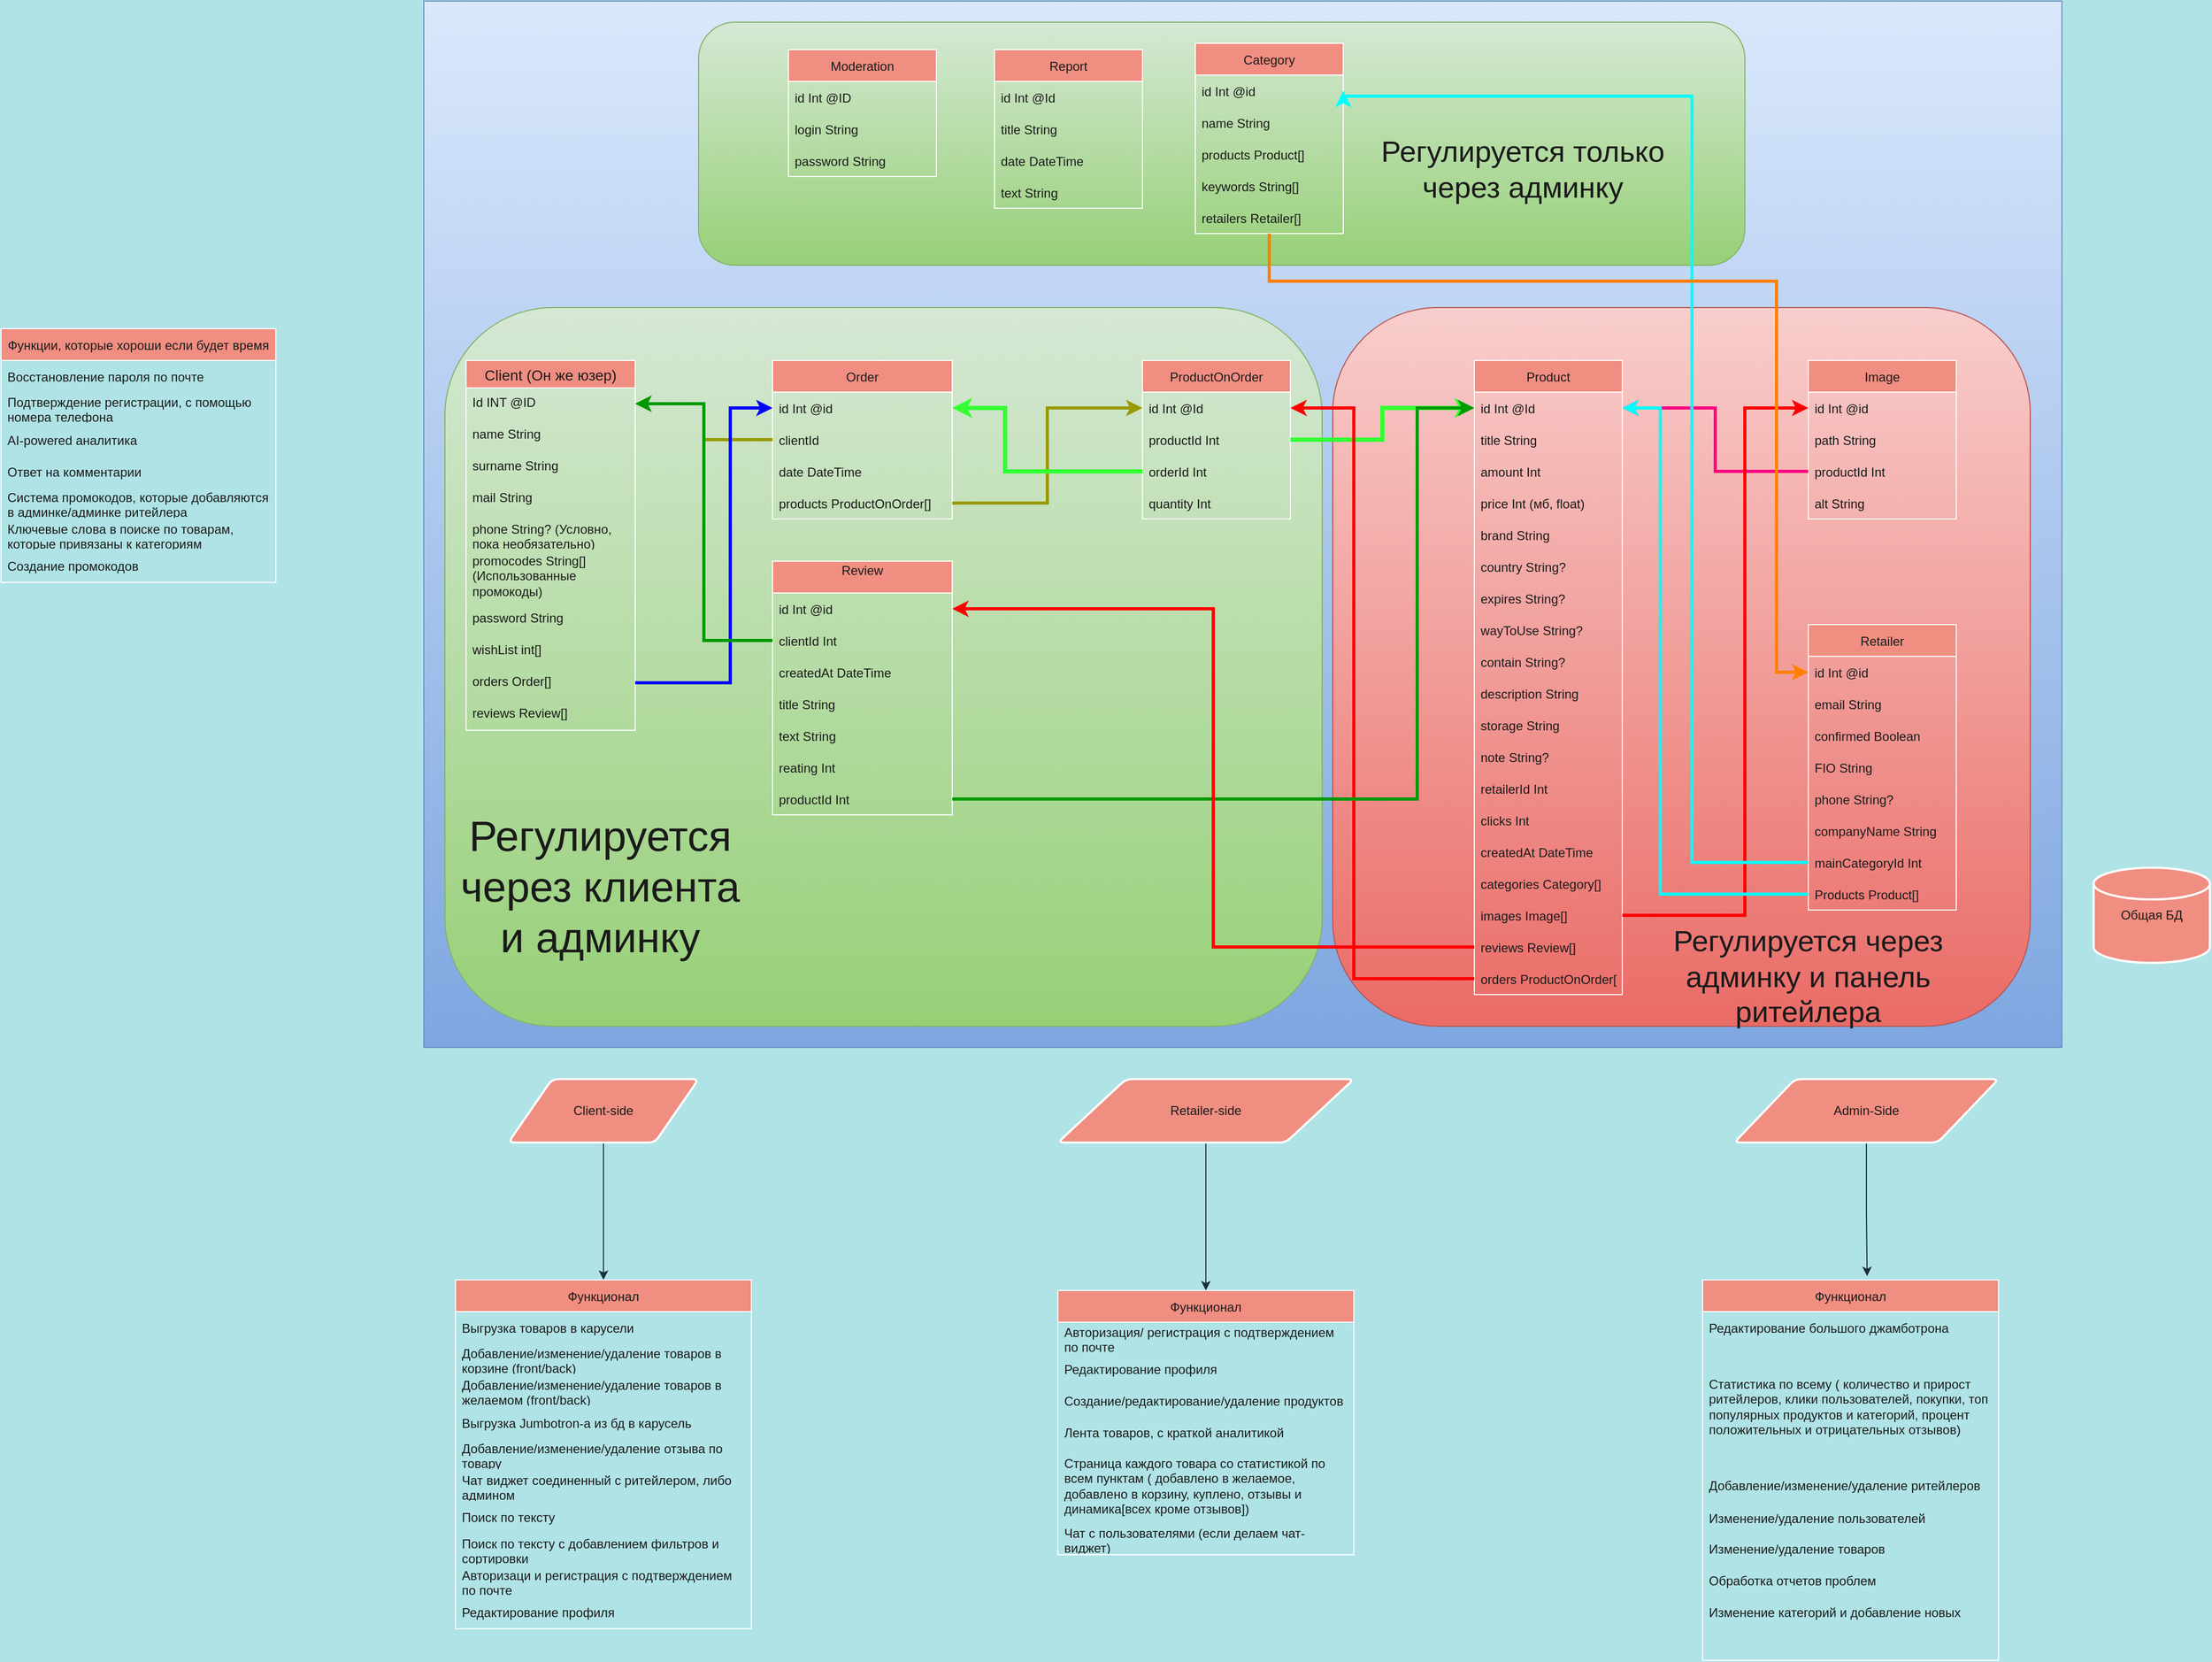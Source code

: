 <mxfile version="20.2.0" type="device"><diagram id="v2oyl8lncdz1hlOn2G58" name="Страница 1"><mxGraphModel dx="2785" dy="1681" grid="1" gridSize="10" guides="1" tooltips="1" connect="1" arrows="1" fold="1" page="1" pageScale="1" pageWidth="827" pageHeight="1169" background="#B0E3E6" math="0" shadow="0"><root><mxCell id="0"/><mxCell id="1" parent="0"/><mxCell id="o9PebkWek5KqXGeM5Ke0-215" value="" style="rounded=0;whiteSpace=wrap;html=1;fillColor=#dae8fc;gradientColor=#7ea6e0;strokeColor=#6c8ebf;" vertex="1" parent="1"><mxGeometry x="-720" y="-1150" width="1550" height="990" as="geometry"/></mxCell><mxCell id="o9PebkWek5KqXGeM5Ke0-235" value="" style="rounded=1;whiteSpace=wrap;html=1;fontSize=50;strokeColor=#b85450;fillColor=#f8cecc;gradientColor=#ea6b66;" vertex="1" parent="1"><mxGeometry x="140" y="-860" width="660" height="680" as="geometry"/></mxCell><mxCell id="o9PebkWek5KqXGeM5Ke0-233" value="" style="rounded=1;whiteSpace=wrap;html=1;fontSize=50;strokeColor=#82b366;fillColor=#d5e8d4;gradientColor=#97d077;" vertex="1" parent="1"><mxGeometry x="-700" y="-860" width="830" height="680" as="geometry"/></mxCell><mxCell id="o9PebkWek5KqXGeM5Ke0-217" value="" style="rounded=1;whiteSpace=wrap;html=1;fontSize=50;strokeColor=#82b366;fillColor=#d5e8d4;gradientColor=#97d077;" vertex="1" parent="1"><mxGeometry x="-460" y="-1130" width="990" height="230" as="geometry"/></mxCell><mxCell id="o9PebkWek5KqXGeM5Ke0-56" style="edgeStyle=orthogonalEdgeStyle;rounded=0;orthogonalLoop=1;jettySize=auto;html=1;exitX=0.5;exitY=1;exitDx=0;exitDy=0;strokeColor=#182E3E;labelBackgroundColor=#B0E3E6;fontColor=#1A1A1A;" edge="1" parent="1" source="o9PebkWek5KqXGeM5Ke0-35" target="o9PebkWek5KqXGeM5Ke0-43"><mxGeometry relative="1" as="geometry"/></mxCell><mxCell id="o9PebkWek5KqXGeM5Ke0-61" style="edgeStyle=orthogonalEdgeStyle;rounded=0;orthogonalLoop=1;jettySize=auto;html=1;strokeColor=#182E3E;labelBackgroundColor=#B0E3E6;fontColor=#1A1A1A;" edge="1" parent="1" source="o9PebkWek5KqXGeM5Ke0-35" target="o9PebkWek5KqXGeM5Ke0-57"><mxGeometry relative="1" as="geometry"><mxPoint x="-310" as="targetPoint"/></mxGeometry></mxCell><mxCell id="o9PebkWek5KqXGeM5Ke0-35" value="Client-side" style="shape=parallelogram;html=1;strokeWidth=2;perimeter=parallelogramPerimeter;whiteSpace=wrap;rounded=1;arcSize=12;size=0.23;fillColor=#F08E81;strokeColor=#FFFFFF;fontColor=#1A1A1A;" vertex="1" parent="1"><mxGeometry x="-640" y="-130" width="180" height="60" as="geometry"/></mxCell><mxCell id="o9PebkWek5KqXGeM5Ke0-93" style="edgeStyle=orthogonalEdgeStyle;rounded=0;orthogonalLoop=1;jettySize=auto;html=1;entryX=0.5;entryY=0;entryDx=0;entryDy=0;strokeColor=#182E3E;labelBackgroundColor=#B0E3E6;fontColor=#1A1A1A;" edge="1" parent="1" source="o9PebkWek5KqXGeM5Ke0-37" target="o9PebkWek5KqXGeM5Ke0-73"><mxGeometry relative="1" as="geometry"/></mxCell><mxCell id="o9PebkWek5KqXGeM5Ke0-37" value="Retailer-side" style="shape=parallelogram;html=1;strokeWidth=2;perimeter=parallelogramPerimeter;whiteSpace=wrap;rounded=1;arcSize=12;size=0.23;fillColor=#F08E81;strokeColor=#FFFFFF;fontColor=#1A1A1A;" vertex="1" parent="1"><mxGeometry x="-120" y="-130" width="280" height="60" as="geometry"/></mxCell><mxCell id="o9PebkWek5KqXGeM5Ke0-159" style="edgeStyle=orthogonalEdgeStyle;rounded=0;orthogonalLoop=1;jettySize=auto;html=1;exitX=0.5;exitY=1;exitDx=0;exitDy=0;entryX=0.556;entryY=-0.01;entryDx=0;entryDy=0;entryPerimeter=0;strokeColor=#182E3E;labelBackgroundColor=#B0E3E6;fontColor=#1A1A1A;" edge="1" parent="1" source="o9PebkWek5KqXGeM5Ke0-38" target="o9PebkWek5KqXGeM5Ke0-83"><mxGeometry relative="1" as="geometry"/></mxCell><mxCell id="o9PebkWek5KqXGeM5Ke0-38" value="Admin-Side" style="shape=parallelogram;html=1;strokeWidth=2;perimeter=parallelogramPerimeter;whiteSpace=wrap;rounded=1;arcSize=12;size=0.23;fillColor=#F08E81;strokeColor=#FFFFFF;fontColor=#1A1A1A;" vertex="1" parent="1"><mxGeometry x="520" y="-130" width="250" height="60" as="geometry"/></mxCell><mxCell id="o9PebkWek5KqXGeM5Ke0-57" value="Функционал" style="swimlane;fontStyle=0;childLayout=stackLayout;horizontal=1;startSize=30;horizontalStack=0;resizeParent=1;resizeParentMax=0;resizeLast=0;collapsible=1;marginBottom=0;fontColor=#1A1A1A;strokeColor=#FFFFFF;fillColor=#F08E81;" vertex="1" parent="1"><mxGeometry x="-690" y="60" width="280" height="330" as="geometry"/></mxCell><mxCell id="o9PebkWek5KqXGeM5Ke0-58" value="Выгрузка товаров в карусели" style="text;strokeColor=none;fillColor=none;align=left;verticalAlign=middle;spacingLeft=4;spacingRight=4;overflow=hidden;points=[[0,0.5],[1,0.5]];portConstraint=eastwest;rotatable=0;fontColor=#1A1A1A;" vertex="1" parent="o9PebkWek5KqXGeM5Ke0-57"><mxGeometry y="30" width="280" height="30" as="geometry"/></mxCell><mxCell id="o9PebkWek5KqXGeM5Ke0-60" value="Добавление/изменение/удаление товаров в корзине (front/back)" style="text;strokeColor=none;fillColor=none;align=left;verticalAlign=middle;spacingLeft=4;spacingRight=4;overflow=hidden;points=[[0,0.5],[1,0.5]];portConstraint=eastwest;rotatable=0;fontColor=#1A1A1A;whiteSpace=wrap;" vertex="1" parent="o9PebkWek5KqXGeM5Ke0-57"><mxGeometry y="60" width="280" height="30" as="geometry"/></mxCell><mxCell id="o9PebkWek5KqXGeM5Ke0-66" value="Добавление/изменение/удаление товаров в желаемом (front/back)" style="text;strokeColor=none;fillColor=none;align=left;verticalAlign=middle;spacingLeft=4;spacingRight=4;overflow=hidden;points=[[0,0.5],[1,0.5]];portConstraint=eastwest;rotatable=0;fontColor=#1A1A1A;whiteSpace=wrap;" vertex="1" parent="o9PebkWek5KqXGeM5Ke0-57"><mxGeometry y="90" width="280" height="30" as="geometry"/></mxCell><mxCell id="o9PebkWek5KqXGeM5Ke0-67" value="Выгрузка Jumbotron-а из бд в карусель" style="text;strokeColor=none;fillColor=none;align=left;verticalAlign=middle;spacingLeft=4;spacingRight=4;overflow=hidden;points=[[0,0.5],[1,0.5]];portConstraint=eastwest;rotatable=0;fontColor=#1A1A1A;" vertex="1" parent="o9PebkWek5KqXGeM5Ke0-57"><mxGeometry y="120" width="280" height="30" as="geometry"/></mxCell><mxCell id="o9PebkWek5KqXGeM5Ke0-68" value="Добавление/изменение/удаление отзыва по товару" style="text;strokeColor=none;fillColor=none;align=left;verticalAlign=middle;spacingLeft=4;spacingRight=4;overflow=hidden;points=[[0,0.5],[1,0.5]];portConstraint=eastwest;rotatable=0;fontColor=#1A1A1A;whiteSpace=wrap;" vertex="1" parent="o9PebkWek5KqXGeM5Ke0-57"><mxGeometry y="150" width="280" height="30" as="geometry"/></mxCell><mxCell id="o9PebkWek5KqXGeM5Ke0-69" value="Чат виджет соединенный с ритейлером, либо админом" style="text;strokeColor=none;fillColor=none;align=left;verticalAlign=middle;spacingLeft=4;spacingRight=4;overflow=hidden;points=[[0,0.5],[1,0.5]];portConstraint=eastwest;rotatable=0;fontColor=#1A1A1A;whiteSpace=wrap;" vertex="1" parent="o9PebkWek5KqXGeM5Ke0-57"><mxGeometry y="180" width="280" height="30" as="geometry"/></mxCell><mxCell id="o9PebkWek5KqXGeM5Ke0-70" value="Поиск по тексту" style="text;strokeColor=none;fillColor=none;align=left;verticalAlign=middle;spacingLeft=4;spacingRight=4;overflow=hidden;points=[[0,0.5],[1,0.5]];portConstraint=eastwest;rotatable=0;fontColor=#1A1A1A;whiteSpace=wrap;" vertex="1" parent="o9PebkWek5KqXGeM5Ke0-57"><mxGeometry y="210" width="280" height="30" as="geometry"/></mxCell><mxCell id="o9PebkWek5KqXGeM5Ke0-71" value="Поиск по тексту с добавлением фильтров и сортировки" style="text;strokeColor=none;fillColor=none;align=left;verticalAlign=middle;spacingLeft=4;spacingRight=4;overflow=hidden;points=[[0,0.5],[1,0.5]];portConstraint=eastwest;rotatable=0;fontColor=#1A1A1A;whiteSpace=wrap;" vertex="1" parent="o9PebkWek5KqXGeM5Ke0-57"><mxGeometry y="240" width="280" height="30" as="geometry"/></mxCell><mxCell id="o9PebkWek5KqXGeM5Ke0-72" value="Авторизаци и регистрация с подтверждением по почте" style="text;strokeColor=none;fillColor=none;align=left;verticalAlign=middle;spacingLeft=4;spacingRight=4;overflow=hidden;points=[[0,0.5],[1,0.5]];portConstraint=eastwest;rotatable=0;fontColor=#1A1A1A;whiteSpace=wrap;" vertex="1" parent="o9PebkWek5KqXGeM5Ke0-57"><mxGeometry y="270" width="280" height="30" as="geometry"/></mxCell><mxCell id="o9PebkWek5KqXGeM5Ke0-98" value="Редактирование профиля" style="text;strokeColor=none;fillColor=none;align=left;verticalAlign=middle;spacingLeft=4;spacingRight=4;overflow=hidden;points=[[0,0.5],[1,0.5]];portConstraint=eastwest;rotatable=0;fontColor=#1A1A1A;whiteSpace=wrap;" vertex="1" parent="o9PebkWek5KqXGeM5Ke0-57"><mxGeometry y="300" width="280" height="30" as="geometry"/></mxCell><mxCell id="o9PebkWek5KqXGeM5Ke0-62" value="Общая БД" style="strokeWidth=2;html=1;shape=mxgraph.flowchart.database;whiteSpace=wrap;fontColor=#1A1A1A;fillColor=#F08E81;strokeColor=#FFFFFF;" vertex="1" parent="1"><mxGeometry x="860" y="-330" width="110" height="90" as="geometry"/></mxCell><mxCell id="o9PebkWek5KqXGeM5Ke0-73" value="Функционал" style="swimlane;fontStyle=0;childLayout=stackLayout;horizontal=1;startSize=30;horizontalStack=0;resizeParent=1;resizeParentMax=0;resizeLast=0;collapsible=1;marginBottom=0;fontColor=#1A1A1A;strokeColor=#FFFFFF;fillColor=#F08E81;" vertex="1" parent="1"><mxGeometry x="-120" y="70" width="280" height="250" as="geometry"/></mxCell><mxCell id="o9PebkWek5KqXGeM5Ke0-80" value="Авторизация/ регистрация с подтверждением по почте" style="text;strokeColor=none;fillColor=none;align=left;verticalAlign=middle;spacingLeft=4;spacingRight=4;overflow=hidden;points=[[0,0.5],[1,0.5]];portConstraint=eastwest;rotatable=0;fontColor=#1A1A1A;whiteSpace=wrap;" vertex="1" parent="o9PebkWek5KqXGeM5Ke0-73"><mxGeometry y="30" width="280" height="30" as="geometry"/></mxCell><mxCell id="o9PebkWek5KqXGeM5Ke0-82" value="Редактирование профиля" style="text;strokeColor=none;fillColor=none;align=left;verticalAlign=middle;spacingLeft=4;spacingRight=4;overflow=hidden;points=[[0,0.5],[1,0.5]];portConstraint=eastwest;rotatable=0;fontColor=#1A1A1A;whiteSpace=wrap;" vertex="1" parent="o9PebkWek5KqXGeM5Ke0-73"><mxGeometry y="60" width="280" height="30" as="geometry"/></mxCell><mxCell id="o9PebkWek5KqXGeM5Ke0-99" value="Создание/редактирование/удаление продуктов" style="text;strokeColor=none;fillColor=none;align=left;verticalAlign=middle;spacingLeft=4;spacingRight=4;overflow=hidden;points=[[0,0.5],[1,0.5]];portConstraint=eastwest;rotatable=0;fontColor=#1A1A1A;whiteSpace=wrap;" vertex="1" parent="o9PebkWek5KqXGeM5Ke0-73"><mxGeometry y="90" width="280" height="30" as="geometry"/></mxCell><mxCell id="o9PebkWek5KqXGeM5Ke0-100" value="Лента товаров, с краткой аналитикой" style="text;strokeColor=none;fillColor=none;align=left;verticalAlign=middle;spacingLeft=4;spacingRight=4;overflow=hidden;points=[[0,0.5],[1,0.5]];portConstraint=eastwest;rotatable=0;fontColor=#1A1A1A;whiteSpace=wrap;" vertex="1" parent="o9PebkWek5KqXGeM5Ke0-73"><mxGeometry y="120" width="280" height="30" as="geometry"/></mxCell><mxCell id="o9PebkWek5KqXGeM5Ke0-101" value="Страница каждого товара со статистикой по всем пунктам ( добавлено в желаемое, добавлено в корзину, куплено, отзывы и динамика[всех кроме отзывов])" style="text;strokeColor=none;fillColor=none;align=left;verticalAlign=middle;spacingLeft=4;spacingRight=4;overflow=hidden;points=[[0,0.5],[1,0.5]];portConstraint=eastwest;rotatable=0;fontColor=#1A1A1A;whiteSpace=wrap;" vertex="1" parent="o9PebkWek5KqXGeM5Ke0-73"><mxGeometry y="150" width="280" height="70" as="geometry"/></mxCell><mxCell id="o9PebkWek5KqXGeM5Ke0-158" value="Чат с пользователями (если делаем чат-виджет)" style="text;strokeColor=none;fillColor=none;align=left;verticalAlign=middle;spacingLeft=4;spacingRight=4;overflow=hidden;points=[[0,0.5],[1,0.5]];portConstraint=eastwest;rotatable=0;fontColor=#1A1A1A;whiteSpace=wrap;" vertex="1" parent="o9PebkWek5KqXGeM5Ke0-73"><mxGeometry y="220" width="280" height="30" as="geometry"/></mxCell><mxCell id="o9PebkWek5KqXGeM5Ke0-83" value="Функционал" style="swimlane;fontStyle=0;childLayout=stackLayout;horizontal=1;startSize=30;horizontalStack=0;resizeParent=1;resizeParentMax=0;resizeLast=0;collapsible=1;marginBottom=0;fontColor=#1A1A1A;strokeColor=#FFFFFF;fillColor=#F08E81;" vertex="1" parent="1"><mxGeometry x="490" y="60" width="280" height="360" as="geometry"/></mxCell><mxCell id="o9PebkWek5KqXGeM5Ke0-84" value="Редактирование большого джамботрона" style="text;strokeColor=none;fillColor=none;align=left;verticalAlign=middle;spacingLeft=4;spacingRight=4;overflow=hidden;points=[[0,0.5],[1,0.5]];portConstraint=eastwest;rotatable=0;fontColor=#1A1A1A;" vertex="1" parent="o9PebkWek5KqXGeM5Ke0-83"><mxGeometry y="30" width="280" height="30" as="geometry"/></mxCell><mxCell id="o9PebkWek5KqXGeM5Ke0-85" value="Статистика по всему ( количество и прирост ритейлеров, клики пользователей, покупки, топ популярных продуктов и категорий, процент положительных и отрицательных отзывов)" style="text;strokeColor=none;fillColor=none;align=left;verticalAlign=middle;spacingLeft=4;spacingRight=4;overflow=hidden;points=[[0,0.5],[1,0.5]];portConstraint=eastwest;rotatable=0;fontColor=#1A1A1A;whiteSpace=wrap;" vertex="1" parent="o9PebkWek5KqXGeM5Ke0-83"><mxGeometry y="60" width="280" height="120" as="geometry"/></mxCell><mxCell id="o9PebkWek5KqXGeM5Ke0-86" value="Добавление/изменение/удаление ритейлеров" style="text;strokeColor=none;fillColor=none;align=left;verticalAlign=middle;spacingLeft=4;spacingRight=4;overflow=hidden;points=[[0,0.5],[1,0.5]];portConstraint=eastwest;rotatable=0;fontColor=#1A1A1A;whiteSpace=wrap;" vertex="1" parent="o9PebkWek5KqXGeM5Ke0-83"><mxGeometry y="180" width="280" height="30" as="geometry"/></mxCell><mxCell id="o9PebkWek5KqXGeM5Ke0-87" value="Изменение/удаление пользователей" style="text;strokeColor=none;fillColor=none;align=left;verticalAlign=middle;spacingLeft=4;spacingRight=4;overflow=hidden;points=[[0,0.5],[1,0.5]];portConstraint=eastwest;rotatable=0;fontColor=#1A1A1A;" vertex="1" parent="o9PebkWek5KqXGeM5Ke0-83"><mxGeometry y="210" width="280" height="30" as="geometry"/></mxCell><mxCell id="o9PebkWek5KqXGeM5Ke0-88" value="Изменение/удаление товаров" style="text;strokeColor=none;fillColor=none;align=left;verticalAlign=middle;spacingLeft=4;spacingRight=4;overflow=hidden;points=[[0,0.5],[1,0.5]];portConstraint=eastwest;rotatable=0;fontColor=#1A1A1A;whiteSpace=wrap;" vertex="1" parent="o9PebkWek5KqXGeM5Ke0-83"><mxGeometry y="240" width="280" height="30" as="geometry"/></mxCell><mxCell id="o9PebkWek5KqXGeM5Ke0-90" value="Обработка отчетов проблем" style="text;strokeColor=none;fillColor=none;align=left;verticalAlign=middle;spacingLeft=4;spacingRight=4;overflow=hidden;points=[[0,0.5],[1,0.5]];portConstraint=eastwest;rotatable=0;fontColor=#1A1A1A;whiteSpace=wrap;" vertex="1" parent="o9PebkWek5KqXGeM5Ke0-83"><mxGeometry y="270" width="280" height="30" as="geometry"/></mxCell><mxCell id="o9PebkWek5KqXGeM5Ke0-91" value="Изменение категорий и добавление новых" style="text;strokeColor=none;fillColor=none;align=left;verticalAlign=middle;spacingLeft=4;spacingRight=4;overflow=hidden;points=[[0,0.5],[1,0.5]];portConstraint=eastwest;rotatable=0;fontColor=#1A1A1A;whiteSpace=wrap;" vertex="1" parent="o9PebkWek5KqXGeM5Ke0-83"><mxGeometry y="300" width="280" height="30" as="geometry"/></mxCell><mxCell id="o9PebkWek5KqXGeM5Ke0-92" style="text;strokeColor=none;fillColor=none;align=left;verticalAlign=middle;spacingLeft=4;spacingRight=4;overflow=hidden;points=[[0,0.5],[1,0.5]];portConstraint=eastwest;rotatable=0;fontColor=#1A1A1A;whiteSpace=wrap;" vertex="1" parent="o9PebkWek5KqXGeM5Ke0-83"><mxGeometry y="330" width="280" height="30" as="geometry"/></mxCell><mxCell id="o9PebkWek5KqXGeM5Ke0-94" value="Функции, которые хороши если будет время" style="swimlane;fontStyle=0;childLayout=stackLayout;horizontal=1;startSize=30;horizontalStack=0;resizeParent=1;resizeParentMax=0;resizeLast=0;collapsible=1;marginBottom=0;fontColor=#1A1A1A;strokeColor=#FFFFFF;fillColor=#F08E81;" vertex="1" parent="1"><mxGeometry x="-1120" y="-840" width="260" height="240" as="geometry"/></mxCell><mxCell id="o9PebkWek5KqXGeM5Ke0-95" value="Восстановление пароля по почте" style="text;strokeColor=none;fillColor=none;align=left;verticalAlign=middle;spacingLeft=4;spacingRight=4;overflow=hidden;points=[[0,0.5],[1,0.5]];portConstraint=eastwest;rotatable=0;fontColor=#1A1A1A;" vertex="1" parent="o9PebkWek5KqXGeM5Ke0-94"><mxGeometry y="30" width="260" height="30" as="geometry"/></mxCell><mxCell id="o9PebkWek5KqXGeM5Ke0-96" value="Подтверждение регистрации, с помощью номера телефона" style="text;strokeColor=none;fillColor=none;align=left;verticalAlign=middle;spacingLeft=4;spacingRight=4;overflow=hidden;points=[[0,0.5],[1,0.5]];portConstraint=eastwest;rotatable=0;fontColor=#1A1A1A;whiteSpace=wrap;" vertex="1" parent="o9PebkWek5KqXGeM5Ke0-94"><mxGeometry y="60" width="260" height="30" as="geometry"/></mxCell><mxCell id="o9PebkWek5KqXGeM5Ke0-97" value="AI-powered аналитика" style="text;strokeColor=none;fillColor=none;align=left;verticalAlign=middle;spacingLeft=4;spacingRight=4;overflow=hidden;points=[[0,0.5],[1,0.5]];portConstraint=eastwest;rotatable=0;fontColor=#1A1A1A;" vertex="1" parent="o9PebkWek5KqXGeM5Ke0-94"><mxGeometry y="90" width="260" height="30" as="geometry"/></mxCell><mxCell id="o9PebkWek5KqXGeM5Ke0-102" value="Ответ на комментарии" style="text;strokeColor=none;fillColor=none;align=left;verticalAlign=middle;spacingLeft=4;spacingRight=4;overflow=hidden;points=[[0,0.5],[1,0.5]];portConstraint=eastwest;rotatable=0;fontColor=#1A1A1A;" vertex="1" parent="o9PebkWek5KqXGeM5Ke0-94"><mxGeometry y="120" width="260" height="30" as="geometry"/></mxCell><mxCell id="o9PebkWek5KqXGeM5Ke0-134" value="Система промокодов, которые добавляются в админке/админке ритейлера" style="text;strokeColor=none;fillColor=none;align=left;verticalAlign=middle;spacingLeft=4;spacingRight=4;overflow=hidden;points=[[0,0.5],[1,0.5]];portConstraint=eastwest;rotatable=0;fontColor=#1A1A1A;whiteSpace=wrap;" vertex="1" parent="o9PebkWek5KqXGeM5Ke0-94"><mxGeometry y="150" width="260" height="30" as="geometry"/></mxCell><mxCell id="o9PebkWek5KqXGeM5Ke0-160" value="Ключевые слова в поиске по товарам, которые привязаны к категориям" style="text;strokeColor=none;fillColor=none;align=left;verticalAlign=middle;spacingLeft=4;spacingRight=4;overflow=hidden;points=[[0,0.5],[1,0.5]];portConstraint=eastwest;rotatable=0;fontColor=#1A1A1A;whiteSpace=wrap;" vertex="1" parent="o9PebkWek5KqXGeM5Ke0-94"><mxGeometry y="180" width="260" height="30" as="geometry"/></mxCell><mxCell id="o9PebkWek5KqXGeM5Ke0-161" value="Создание промокодов" style="text;strokeColor=none;fillColor=none;align=left;verticalAlign=middle;spacingLeft=4;spacingRight=4;overflow=hidden;points=[[0,0.5],[1,0.5]];portConstraint=eastwest;rotatable=0;fontColor=#1A1A1A;whiteSpace=wrap;" vertex="1" parent="o9PebkWek5KqXGeM5Ke0-94"><mxGeometry y="210" width="260" height="30" as="geometry"/></mxCell><mxCell id="o9PebkWek5KqXGeM5Ke0-124" value="Client (Он же юзер)" style="swimlane;fontStyle=0;childLayout=stackLayout;horizontal=1;startSize=26;horizontalStack=0;resizeParent=1;resizeParentMax=0;resizeLast=0;collapsible=1;marginBottom=0;align=center;fontSize=14;fontColor=#1A1A1A;strokeColor=#FFFFFF;fillColor=#F08E81;" vertex="1" parent="1"><mxGeometry x="-680" y="-810" width="160" height="350" as="geometry"/></mxCell><mxCell id="o9PebkWek5KqXGeM5Ke0-125" value="Id INT @ID" style="text;strokeColor=none;fillColor=none;spacingLeft=4;spacingRight=4;overflow=hidden;rotatable=0;points=[[0,0.5],[1,0.5]];portConstraint=eastwest;fontSize=12;fontColor=#1A1A1A;container=0;" vertex="1" parent="o9PebkWek5KqXGeM5Ke0-124"><mxGeometry y="26" width="160" height="30" as="geometry"/></mxCell><mxCell id="o9PebkWek5KqXGeM5Ke0-126" value="name String" style="text;strokeColor=none;fillColor=none;spacingLeft=4;spacingRight=4;overflow=hidden;rotatable=0;points=[[0,0.5],[1,0.5]];portConstraint=eastwest;fontSize=12;fontColor=#1A1A1A;" vertex="1" parent="o9PebkWek5KqXGeM5Ke0-124"><mxGeometry y="56" width="160" height="30" as="geometry"/></mxCell><mxCell id="o9PebkWek5KqXGeM5Ke0-127" value="surname String" style="text;strokeColor=none;fillColor=none;spacingLeft=4;spacingRight=4;overflow=hidden;rotatable=0;points=[[0,0.5],[1,0.5]];portConstraint=eastwest;fontSize=12;fontColor=#1A1A1A;" vertex="1" parent="o9PebkWek5KqXGeM5Ke0-124"><mxGeometry y="86" width="160" height="30" as="geometry"/></mxCell><mxCell id="o9PebkWek5KqXGeM5Ke0-133" value="mail String" style="text;strokeColor=none;fillColor=none;spacingLeft=4;spacingRight=4;overflow=hidden;rotatable=0;points=[[0,0.5],[1,0.5]];portConstraint=eastwest;fontSize=12;fontColor=#1A1A1A;" vertex="1" parent="o9PebkWek5KqXGeM5Ke0-124"><mxGeometry y="116" width="160" height="30" as="geometry"/></mxCell><mxCell id="o9PebkWek5KqXGeM5Ke0-132" value="phone String? (Условно, пока необязательно)" style="text;strokeColor=none;fillColor=none;spacingLeft=4;spacingRight=4;overflow=hidden;rotatable=0;points=[[0,0.5],[1,0.5]];portConstraint=eastwest;fontSize=12;fontColor=#1A1A1A;whiteSpace=wrap;" vertex="1" parent="o9PebkWek5KqXGeM5Ke0-124"><mxGeometry y="146" width="160" height="30" as="geometry"/></mxCell><mxCell id="o9PebkWek5KqXGeM5Ke0-131" value="promocodes String[] (Использованные промокоды)" style="text;strokeColor=none;fillColor=none;spacingLeft=4;spacingRight=4;overflow=hidden;rotatable=0;points=[[0,0.5],[1,0.5]];portConstraint=eastwest;fontSize=12;fontColor=#1A1A1A;whiteSpace=wrap;" vertex="1" parent="o9PebkWek5KqXGeM5Ke0-124"><mxGeometry y="176" width="160" height="54" as="geometry"/></mxCell><mxCell id="o9PebkWek5KqXGeM5Ke0-130" value="password String" style="text;strokeColor=none;fillColor=none;spacingLeft=4;spacingRight=4;overflow=hidden;rotatable=0;points=[[0,0.5],[1,0.5]];portConstraint=eastwest;fontSize=12;fontColor=#1A1A1A;" vertex="1" parent="o9PebkWek5KqXGeM5Ke0-124"><mxGeometry y="230" width="160" height="30" as="geometry"/></mxCell><mxCell id="o9PebkWek5KqXGeM5Ke0-129" value="wishList int[]" style="text;strokeColor=none;fillColor=none;spacingLeft=4;spacingRight=4;overflow=hidden;rotatable=0;points=[[0,0.5],[1,0.5]];portConstraint=eastwest;fontSize=12;fontColor=#1A1A1A;" vertex="1" parent="o9PebkWek5KqXGeM5Ke0-124"><mxGeometry y="260" width="160" height="30" as="geometry"/></mxCell><mxCell id="o9PebkWek5KqXGeM5Ke0-136" value="orders Order[]" style="text;strokeColor=none;fillColor=none;spacingLeft=4;spacingRight=4;overflow=hidden;rotatable=0;points=[[0,0.5],[1,0.5]];portConstraint=eastwest;fontSize=12;fontColor=#1A1A1A;" vertex="1" parent="o9PebkWek5KqXGeM5Ke0-124"><mxGeometry y="290" width="160" height="30" as="geometry"/></mxCell><mxCell id="o9PebkWek5KqXGeM5Ke0-135" value="reviews Review[]" style="text;strokeColor=none;fillColor=none;spacingLeft=4;spacingRight=4;overflow=hidden;rotatable=0;points=[[0,0.5],[1,0.5]];portConstraint=eastwest;fontSize=12;fontColor=#1A1A1A;" vertex="1" parent="o9PebkWek5KqXGeM5Ke0-124"><mxGeometry y="320" width="160" height="30" as="geometry"/></mxCell><mxCell id="o9PebkWek5KqXGeM5Ke0-137" value="Moderation" style="swimlane;fontStyle=0;childLayout=stackLayout;horizontal=1;startSize=30;horizontalStack=0;resizeParent=1;resizeParentMax=0;resizeLast=0;collapsible=1;marginBottom=0;fontColor=#1A1A1A;strokeColor=#FFFFFF;fillColor=#F08E81;" vertex="1" parent="1"><mxGeometry x="-375" y="-1104" width="140" height="120" as="geometry"/></mxCell><mxCell id="o9PebkWek5KqXGeM5Ke0-138" value="id Int @ID   " style="text;strokeColor=none;fillColor=none;align=left;verticalAlign=middle;spacingLeft=4;spacingRight=4;overflow=hidden;points=[[0,0.5],[1,0.5]];portConstraint=eastwest;rotatable=0;fontColor=#1A1A1A;" vertex="1" parent="o9PebkWek5KqXGeM5Ke0-137"><mxGeometry y="30" width="140" height="30" as="geometry"/></mxCell><mxCell id="o9PebkWek5KqXGeM5Ke0-139" value="login String" style="text;strokeColor=none;fillColor=none;align=left;verticalAlign=middle;spacingLeft=4;spacingRight=4;overflow=hidden;points=[[0,0.5],[1,0.5]];portConstraint=eastwest;rotatable=0;fontColor=#1A1A1A;" vertex="1" parent="o9PebkWek5KqXGeM5Ke0-137"><mxGeometry y="60" width="140" height="30" as="geometry"/></mxCell><mxCell id="o9PebkWek5KqXGeM5Ke0-140" value="password String" style="text;strokeColor=none;fillColor=none;align=left;verticalAlign=middle;spacingLeft=4;spacingRight=4;overflow=hidden;points=[[0,0.5],[1,0.5]];portConstraint=eastwest;rotatable=0;fontColor=#1A1A1A;" vertex="1" parent="o9PebkWek5KqXGeM5Ke0-137"><mxGeometry y="90" width="140" height="30" as="geometry"/></mxCell><mxCell id="o9PebkWek5KqXGeM5Ke0-141" value="Report" style="swimlane;fontStyle=0;childLayout=stackLayout;horizontal=1;startSize=30;horizontalStack=0;resizeParent=1;resizeParentMax=0;resizeLast=0;collapsible=1;marginBottom=0;fontColor=#1A1A1A;strokeColor=#FFFFFF;fillColor=#F08E81;" vertex="1" parent="1"><mxGeometry x="-180" y="-1104" width="140" height="150" as="geometry"/></mxCell><mxCell id="o9PebkWek5KqXGeM5Ke0-142" value="id Int @Id" style="text;strokeColor=none;fillColor=none;align=left;verticalAlign=middle;spacingLeft=4;spacingRight=4;overflow=hidden;points=[[0,0.5],[1,0.5]];portConstraint=eastwest;rotatable=0;fontColor=#1A1A1A;" vertex="1" parent="o9PebkWek5KqXGeM5Ke0-141"><mxGeometry y="30" width="140" height="30" as="geometry"/></mxCell><mxCell id="o9PebkWek5KqXGeM5Ke0-143" value="title String" style="text;strokeColor=none;fillColor=none;align=left;verticalAlign=middle;spacingLeft=4;spacingRight=4;overflow=hidden;points=[[0,0.5],[1,0.5]];portConstraint=eastwest;rotatable=0;fontColor=#1A1A1A;" vertex="1" parent="o9PebkWek5KqXGeM5Ke0-141"><mxGeometry y="60" width="140" height="30" as="geometry"/></mxCell><mxCell id="o9PebkWek5KqXGeM5Ke0-144" value="date DateTime" style="text;strokeColor=none;fillColor=none;align=left;verticalAlign=middle;spacingLeft=4;spacingRight=4;overflow=hidden;points=[[0,0.5],[1,0.5]];portConstraint=eastwest;rotatable=0;fontColor=#1A1A1A;" vertex="1" parent="o9PebkWek5KqXGeM5Ke0-141"><mxGeometry y="90" width="140" height="30" as="geometry"/></mxCell><mxCell id="o9PebkWek5KqXGeM5Ke0-145" value="text String" style="text;strokeColor=none;fillColor=none;align=left;verticalAlign=middle;spacingLeft=4;spacingRight=4;overflow=hidden;points=[[0,0.5],[1,0.5]];portConstraint=eastwest;rotatable=0;fontColor=#1A1A1A;" vertex="1" parent="o9PebkWek5KqXGeM5Ke0-141"><mxGeometry y="120" width="140" height="30" as="geometry"/></mxCell><mxCell id="o9PebkWek5KqXGeM5Ke0-146" value="Order" style="swimlane;fontStyle=0;childLayout=stackLayout;horizontal=1;startSize=30;horizontalStack=0;resizeParent=1;resizeParentMax=0;resizeLast=0;collapsible=1;marginBottom=0;fontColor=#1A1A1A;strokeColor=#FFFFFF;fillColor=#F08E81;" vertex="1" parent="1"><mxGeometry x="-390" y="-810" width="170" height="150" as="geometry"/></mxCell><mxCell id="o9PebkWek5KqXGeM5Ke0-147" value="id Int @id" style="text;strokeColor=none;fillColor=none;align=left;verticalAlign=middle;spacingLeft=4;spacingRight=4;overflow=hidden;points=[[0,0.5],[1,0.5]];portConstraint=eastwest;rotatable=0;fontColor=#1A1A1A;" vertex="1" parent="o9PebkWek5KqXGeM5Ke0-146"><mxGeometry y="30" width="170" height="30" as="geometry"/></mxCell><mxCell id="o9PebkWek5KqXGeM5Ke0-148" value="clientId" style="text;strokeColor=none;fillColor=none;align=left;verticalAlign=middle;spacingLeft=4;spacingRight=4;overflow=hidden;points=[[0,0.5],[1,0.5]];portConstraint=eastwest;rotatable=0;fontColor=#1A1A1A;" vertex="1" parent="o9PebkWek5KqXGeM5Ke0-146"><mxGeometry y="60" width="170" height="30" as="geometry"/></mxCell><mxCell id="o9PebkWek5KqXGeM5Ke0-149" value="date DateTime" style="text;strokeColor=none;fillColor=none;align=left;verticalAlign=middle;spacingLeft=4;spacingRight=4;overflow=hidden;points=[[0,0.5],[1,0.5]];portConstraint=eastwest;rotatable=0;fontColor=#1A1A1A;" vertex="1" parent="o9PebkWek5KqXGeM5Ke0-146"><mxGeometry y="90" width="170" height="30" as="geometry"/></mxCell><mxCell id="o9PebkWek5KqXGeM5Ke0-150" value="products ProductOnOrder[]" style="text;strokeColor=none;fillColor=none;align=left;verticalAlign=middle;spacingLeft=4;spacingRight=4;overflow=hidden;points=[[0,0.5],[1,0.5]];portConstraint=eastwest;rotatable=0;fontColor=#1A1A1A;" vertex="1" parent="o9PebkWek5KqXGeM5Ke0-146"><mxGeometry y="120" width="170" height="30" as="geometry"/></mxCell><mxCell id="o9PebkWek5KqXGeM5Ke0-151" value="ProductOnOrder" style="swimlane;fontStyle=0;childLayout=stackLayout;horizontal=1;startSize=30;horizontalStack=0;resizeParent=1;resizeParentMax=0;resizeLast=0;collapsible=1;marginBottom=0;fontColor=#1A1A1A;strokeColor=#FFFFFF;fillColor=#F08E81;" vertex="1" parent="1"><mxGeometry x="-40" y="-810" width="140" height="150" as="geometry"/></mxCell><mxCell id="o9PebkWek5KqXGeM5Ke0-152" value="id Int @Id" style="text;strokeColor=none;fillColor=none;align=left;verticalAlign=middle;spacingLeft=4;spacingRight=4;overflow=hidden;points=[[0,0.5],[1,0.5]];portConstraint=eastwest;rotatable=0;fontColor=#1A1A1A;" vertex="1" parent="o9PebkWek5KqXGeM5Ke0-151"><mxGeometry y="30" width="140" height="30" as="geometry"/></mxCell><mxCell id="o9PebkWek5KqXGeM5Ke0-153" value="productId Int" style="text;strokeColor=none;fillColor=none;align=left;verticalAlign=middle;spacingLeft=4;spacingRight=4;overflow=hidden;points=[[0,0.5],[1,0.5]];portConstraint=eastwest;rotatable=0;fontColor=#1A1A1A;" vertex="1" parent="o9PebkWek5KqXGeM5Ke0-151"><mxGeometry y="60" width="140" height="30" as="geometry"/></mxCell><mxCell id="o9PebkWek5KqXGeM5Ke0-154" value="orderId Int" style="text;strokeColor=none;fillColor=none;align=left;verticalAlign=middle;spacingLeft=4;spacingRight=4;overflow=hidden;points=[[0,0.5],[1,0.5]];portConstraint=eastwest;rotatable=0;fontColor=#1A1A1A;" vertex="1" parent="o9PebkWek5KqXGeM5Ke0-151"><mxGeometry y="90" width="140" height="30" as="geometry"/></mxCell><mxCell id="o9PebkWek5KqXGeM5Ke0-155" value="quantity Int" style="text;strokeColor=none;fillColor=none;align=left;verticalAlign=middle;spacingLeft=4;spacingRight=4;overflow=hidden;points=[[0,0.5],[1,0.5]];portConstraint=eastwest;rotatable=0;fontColor=#1A1A1A;" vertex="1" parent="o9PebkWek5KqXGeM5Ke0-151"><mxGeometry y="120" width="140" height="30" as="geometry"/></mxCell><mxCell id="o9PebkWek5KqXGeM5Ke0-156" style="edgeStyle=orthogonalEdgeStyle;rounded=0;orthogonalLoop=1;jettySize=auto;html=1;entryX=1;entryY=0.5;entryDx=0;entryDy=0;strokeColor=#999900;labelBackgroundColor=#B0E3E6;fontColor=#1A1A1A;strokeWidth=3;" edge="1" parent="1" source="o9PebkWek5KqXGeM5Ke0-148" target="o9PebkWek5KqXGeM5Ke0-125"><mxGeometry relative="1" as="geometry"/></mxCell><mxCell id="o9PebkWek5KqXGeM5Ke0-157" style="edgeStyle=orthogonalEdgeStyle;rounded=0;orthogonalLoop=1;jettySize=auto;html=1;strokeColor=#0000FF;labelBackgroundColor=#B0E3E6;fontColor=#1A1A1A;strokeWidth=3;" edge="1" parent="1" source="o9PebkWek5KqXGeM5Ke0-136" target="o9PebkWek5KqXGeM5Ke0-147"><mxGeometry relative="1" as="geometry"><Array as="points"><mxPoint x="-430" y="-505"/><mxPoint x="-430" y="-765"/></Array></mxGeometry></mxCell><mxCell id="o9PebkWek5KqXGeM5Ke0-162" style="edgeStyle=orthogonalEdgeStyle;rounded=0;orthogonalLoop=1;jettySize=auto;html=1;fontColor=#1A1A1A;strokeColor=#999900;strokeWidth=3;" edge="1" parent="1" source="o9PebkWek5KqXGeM5Ke0-150" target="o9PebkWek5KqXGeM5Ke0-152"><mxGeometry relative="1" as="geometry"/></mxCell><mxCell id="o9PebkWek5KqXGeM5Ke0-163" style="edgeStyle=orthogonalEdgeStyle;rounded=0;orthogonalLoop=1;jettySize=auto;html=1;fontColor=#1A1A1A;strokeColor=#33FF33;strokeWidth=4;" edge="1" parent="1" source="o9PebkWek5KqXGeM5Ke0-154" target="o9PebkWek5KqXGeM5Ke0-147"><mxGeometry relative="1" as="geometry"><Array as="points"><mxPoint x="-170" y="-705"/><mxPoint x="-170" y="-765"/></Array></mxGeometry></mxCell><mxCell id="o9PebkWek5KqXGeM5Ke0-164" value="Product" style="swimlane;fontStyle=0;childLayout=stackLayout;horizontal=1;startSize=30;horizontalStack=0;resizeParent=1;resizeParentMax=0;resizeLast=0;collapsible=1;marginBottom=0;fontColor=#1A1A1A;strokeColor=#FFFFFF;fillColor=#F08E81;" vertex="1" parent="1"><mxGeometry x="274" y="-810" width="140" height="600" as="geometry"/></mxCell><mxCell id="o9PebkWek5KqXGeM5Ke0-165" value="id Int @Id" style="text;strokeColor=none;fillColor=none;align=left;verticalAlign=middle;spacingLeft=4;spacingRight=4;overflow=hidden;points=[[0,0.5],[1,0.5]];portConstraint=eastwest;rotatable=0;fontColor=#1A1A1A;" vertex="1" parent="o9PebkWek5KqXGeM5Ke0-164"><mxGeometry y="30" width="140" height="30" as="geometry"/></mxCell><mxCell id="o9PebkWek5KqXGeM5Ke0-166" value="title String" style="text;strokeColor=none;fillColor=none;align=left;verticalAlign=middle;spacingLeft=4;spacingRight=4;overflow=hidden;points=[[0,0.5],[1,0.5]];portConstraint=eastwest;rotatable=0;fontColor=#1A1A1A;" vertex="1" parent="o9PebkWek5KqXGeM5Ke0-164"><mxGeometry y="60" width="140" height="30" as="geometry"/></mxCell><mxCell id="o9PebkWek5KqXGeM5Ke0-167" value="amount Int" style="text;strokeColor=none;fillColor=none;align=left;verticalAlign=middle;spacingLeft=4;spacingRight=4;overflow=hidden;points=[[0,0.5],[1,0.5]];portConstraint=eastwest;rotatable=0;fontColor=#1A1A1A;" vertex="1" parent="o9PebkWek5KqXGeM5Ke0-164"><mxGeometry y="90" width="140" height="30" as="geometry"/></mxCell><mxCell id="o9PebkWek5KqXGeM5Ke0-168" value="price Int (мб, float)" style="text;strokeColor=none;fillColor=none;align=left;verticalAlign=middle;spacingLeft=4;spacingRight=4;overflow=hidden;points=[[0,0.5],[1,0.5]];portConstraint=eastwest;rotatable=0;fontColor=#1A1A1A;" vertex="1" parent="o9PebkWek5KqXGeM5Ke0-164"><mxGeometry y="120" width="140" height="30" as="geometry"/></mxCell><mxCell id="o9PebkWek5KqXGeM5Ke0-169" value="brand String" style="text;strokeColor=none;fillColor=none;align=left;verticalAlign=middle;spacingLeft=4;spacingRight=4;overflow=hidden;points=[[0,0.5],[1,0.5]];portConstraint=eastwest;rotatable=0;fontColor=#1A1A1A;" vertex="1" parent="o9PebkWek5KqXGeM5Ke0-164"><mxGeometry y="150" width="140" height="30" as="geometry"/></mxCell><mxCell id="o9PebkWek5KqXGeM5Ke0-170" value="country String?" style="text;strokeColor=none;fillColor=none;align=left;verticalAlign=middle;spacingLeft=4;spacingRight=4;overflow=hidden;points=[[0,0.5],[1,0.5]];portConstraint=eastwest;rotatable=0;fontColor=#1A1A1A;" vertex="1" parent="o9PebkWek5KqXGeM5Ke0-164"><mxGeometry y="180" width="140" height="30" as="geometry"/></mxCell><mxCell id="o9PebkWek5KqXGeM5Ke0-171" value="expires String?" style="text;strokeColor=none;fillColor=none;align=left;verticalAlign=middle;spacingLeft=4;spacingRight=4;overflow=hidden;points=[[0,0.5],[1,0.5]];portConstraint=eastwest;rotatable=0;fontColor=#1A1A1A;" vertex="1" parent="o9PebkWek5KqXGeM5Ke0-164"><mxGeometry y="210" width="140" height="30" as="geometry"/></mxCell><mxCell id="o9PebkWek5KqXGeM5Ke0-172" value="wayToUse String?" style="text;strokeColor=none;fillColor=none;align=left;verticalAlign=middle;spacingLeft=4;spacingRight=4;overflow=hidden;points=[[0,0.5],[1,0.5]];portConstraint=eastwest;rotatable=0;fontColor=#1A1A1A;" vertex="1" parent="o9PebkWek5KqXGeM5Ke0-164"><mxGeometry y="240" width="140" height="30" as="geometry"/></mxCell><mxCell id="o9PebkWek5KqXGeM5Ke0-173" value="contain String?" style="text;strokeColor=none;fillColor=none;align=left;verticalAlign=middle;spacingLeft=4;spacingRight=4;overflow=hidden;points=[[0,0.5],[1,0.5]];portConstraint=eastwest;rotatable=0;fontColor=#1A1A1A;" vertex="1" parent="o9PebkWek5KqXGeM5Ke0-164"><mxGeometry y="270" width="140" height="30" as="geometry"/></mxCell><mxCell id="o9PebkWek5KqXGeM5Ke0-174" value="description String" style="text;strokeColor=none;fillColor=none;align=left;verticalAlign=middle;spacingLeft=4;spacingRight=4;overflow=hidden;points=[[0,0.5],[1,0.5]];portConstraint=eastwest;rotatable=0;fontColor=#1A1A1A;" vertex="1" parent="o9PebkWek5KqXGeM5Ke0-164"><mxGeometry y="300" width="140" height="30" as="geometry"/></mxCell><mxCell id="o9PebkWek5KqXGeM5Ke0-175" value="storage String" style="text;strokeColor=none;fillColor=none;align=left;verticalAlign=middle;spacingLeft=4;spacingRight=4;overflow=hidden;points=[[0,0.5],[1,0.5]];portConstraint=eastwest;rotatable=0;fontColor=#1A1A1A;" vertex="1" parent="o9PebkWek5KqXGeM5Ke0-164"><mxGeometry y="330" width="140" height="30" as="geometry"/></mxCell><mxCell id="o9PebkWek5KqXGeM5Ke0-183" value="note String?" style="text;strokeColor=none;fillColor=none;align=left;verticalAlign=middle;spacingLeft=4;spacingRight=4;overflow=hidden;points=[[0,0.5],[1,0.5]];portConstraint=eastwest;rotatable=0;fontColor=#1A1A1A;" vertex="1" parent="o9PebkWek5KqXGeM5Ke0-164"><mxGeometry y="360" width="140" height="30" as="geometry"/></mxCell><mxCell id="o9PebkWek5KqXGeM5Ke0-182" value="retailerId Int" style="text;strokeColor=none;fillColor=none;align=left;verticalAlign=middle;spacingLeft=4;spacingRight=4;overflow=hidden;points=[[0,0.5],[1,0.5]];portConstraint=eastwest;rotatable=0;fontColor=#1A1A1A;" vertex="1" parent="o9PebkWek5KqXGeM5Ke0-164"><mxGeometry y="390" width="140" height="30" as="geometry"/></mxCell><mxCell id="o9PebkWek5KqXGeM5Ke0-181" value="clicks Int" style="text;strokeColor=none;fillColor=none;align=left;verticalAlign=middle;spacingLeft=4;spacingRight=4;overflow=hidden;points=[[0,0.5],[1,0.5]];portConstraint=eastwest;rotatable=0;fontColor=#1A1A1A;" vertex="1" parent="o9PebkWek5KqXGeM5Ke0-164"><mxGeometry y="420" width="140" height="30" as="geometry"/></mxCell><mxCell id="o9PebkWek5KqXGeM5Ke0-180" value="createdAt DateTime" style="text;strokeColor=none;fillColor=none;align=left;verticalAlign=middle;spacingLeft=4;spacingRight=4;overflow=hidden;points=[[0,0.5],[1,0.5]];portConstraint=eastwest;rotatable=0;fontColor=#1A1A1A;" vertex="1" parent="o9PebkWek5KqXGeM5Ke0-164"><mxGeometry y="450" width="140" height="30" as="geometry"/></mxCell><mxCell id="o9PebkWek5KqXGeM5Ke0-179" value="categories Category[]" style="text;strokeColor=none;fillColor=none;align=left;verticalAlign=middle;spacingLeft=4;spacingRight=4;overflow=hidden;points=[[0,0.5],[1,0.5]];portConstraint=eastwest;rotatable=0;fontColor=#1A1A1A;" vertex="1" parent="o9PebkWek5KqXGeM5Ke0-164"><mxGeometry y="480" width="140" height="30" as="geometry"/></mxCell><mxCell id="o9PebkWek5KqXGeM5Ke0-178" value="images Image[]" style="text;strokeColor=none;fillColor=none;align=left;verticalAlign=middle;spacingLeft=4;spacingRight=4;overflow=hidden;points=[[0,0.5],[1,0.5]];portConstraint=eastwest;rotatable=0;fontColor=#1A1A1A;" vertex="1" parent="o9PebkWek5KqXGeM5Ke0-164"><mxGeometry y="510" width="140" height="30" as="geometry"/></mxCell><mxCell id="o9PebkWek5KqXGeM5Ke0-177" value="reviews Review[]" style="text;strokeColor=none;fillColor=none;align=left;verticalAlign=middle;spacingLeft=4;spacingRight=4;overflow=hidden;points=[[0,0.5],[1,0.5]];portConstraint=eastwest;rotatable=0;fontColor=#1A1A1A;" vertex="1" parent="o9PebkWek5KqXGeM5Ke0-164"><mxGeometry y="540" width="140" height="30" as="geometry"/></mxCell><mxCell id="o9PebkWek5KqXGeM5Ke0-176" value="orders ProductOnOrder[]" style="text;strokeColor=none;fillColor=none;align=left;verticalAlign=middle;spacingLeft=4;spacingRight=4;overflow=hidden;points=[[0,0.5],[1,0.5]];portConstraint=eastwest;rotatable=0;fontColor=#1A1A1A;" vertex="1" parent="o9PebkWek5KqXGeM5Ke0-164"><mxGeometry y="570" width="140" height="30" as="geometry"/></mxCell><mxCell id="o9PebkWek5KqXGeM5Ke0-184" style="edgeStyle=orthogonalEdgeStyle;rounded=0;orthogonalLoop=1;jettySize=auto;html=1;entryX=0;entryY=0.5;entryDx=0;entryDy=0;fontColor=#1A1A1A;strokeColor=#33FF33;strokeWidth=4;" edge="1" parent="1" source="o9PebkWek5KqXGeM5Ke0-153" target="o9PebkWek5KqXGeM5Ke0-165"><mxGeometry relative="1" as="geometry"/></mxCell><mxCell id="o9PebkWek5KqXGeM5Ke0-185" style="edgeStyle=orthogonalEdgeStyle;rounded=0;orthogonalLoop=1;jettySize=auto;html=1;entryX=1;entryY=0.5;entryDx=0;entryDy=0;fontColor=#1A1A1A;strokeColor=#FF0000;strokeWidth=3;" edge="1" parent="1" source="o9PebkWek5KqXGeM5Ke0-176" target="o9PebkWek5KqXGeM5Ke0-152"><mxGeometry relative="1" as="geometry"><Array as="points"><mxPoint x="160" y="-225"/><mxPoint x="160" y="-765"/></Array></mxGeometry></mxCell><mxCell id="o9PebkWek5KqXGeM5Ke0-186" value="Image" style="swimlane;fontStyle=0;childLayout=stackLayout;horizontal=1;startSize=30;horizontalStack=0;resizeParent=1;resizeParentMax=0;resizeLast=0;collapsible=1;marginBottom=0;fontColor=#1A1A1A;strokeColor=#FFFFFF;fillColor=#F08E81;" vertex="1" parent="1"><mxGeometry x="590" y="-810" width="140" height="150" as="geometry"/></mxCell><mxCell id="o9PebkWek5KqXGeM5Ke0-187" value="id Int @id" style="text;strokeColor=none;fillColor=none;align=left;verticalAlign=middle;spacingLeft=4;spacingRight=4;overflow=hidden;points=[[0,0.5],[1,0.5]];portConstraint=eastwest;rotatable=0;fontColor=#1A1A1A;" vertex="1" parent="o9PebkWek5KqXGeM5Ke0-186"><mxGeometry y="30" width="140" height="30" as="geometry"/></mxCell><mxCell id="o9PebkWek5KqXGeM5Ke0-188" value="path String" style="text;strokeColor=none;fillColor=none;align=left;verticalAlign=middle;spacingLeft=4;spacingRight=4;overflow=hidden;points=[[0,0.5],[1,0.5]];portConstraint=eastwest;rotatable=0;fontColor=#1A1A1A;" vertex="1" parent="o9PebkWek5KqXGeM5Ke0-186"><mxGeometry y="60" width="140" height="30" as="geometry"/></mxCell><mxCell id="o9PebkWek5KqXGeM5Ke0-189" value="productId Int" style="text;strokeColor=none;fillColor=none;align=left;verticalAlign=middle;spacingLeft=4;spacingRight=4;overflow=hidden;points=[[0,0.5],[1,0.5]];portConstraint=eastwest;rotatable=0;fontColor=#1A1A1A;" vertex="1" parent="o9PebkWek5KqXGeM5Ke0-186"><mxGeometry y="90" width="140" height="30" as="geometry"/></mxCell><mxCell id="o9PebkWek5KqXGeM5Ke0-191" value="alt String" style="text;strokeColor=none;fillColor=none;align=left;verticalAlign=middle;spacingLeft=4;spacingRight=4;overflow=hidden;points=[[0,0.5],[1,0.5]];portConstraint=eastwest;rotatable=0;fontColor=#1A1A1A;" vertex="1" parent="o9PebkWek5KqXGeM5Ke0-186"><mxGeometry y="120" width="140" height="30" as="geometry"/></mxCell><mxCell id="o9PebkWek5KqXGeM5Ke0-192" style="edgeStyle=orthogonalEdgeStyle;rounded=0;orthogonalLoop=1;jettySize=auto;html=1;entryX=1;entryY=0.5;entryDx=0;entryDy=0;fontColor=#1A1A1A;strokeColor=#FF0080;strokeWidth=3;" edge="1" parent="1" source="o9PebkWek5KqXGeM5Ke0-189" target="o9PebkWek5KqXGeM5Ke0-165"><mxGeometry relative="1" as="geometry"/></mxCell><mxCell id="o9PebkWek5KqXGeM5Ke0-193" style="edgeStyle=orthogonalEdgeStyle;rounded=0;orthogonalLoop=1;jettySize=auto;html=1;entryX=0;entryY=0.5;entryDx=0;entryDy=0;fontColor=#1A1A1A;strokeColor=#FF0000;strokeWidth=3;" edge="1" parent="1" source="o9PebkWek5KqXGeM5Ke0-178" target="o9PebkWek5KqXGeM5Ke0-187"><mxGeometry relative="1" as="geometry"><Array as="points"><mxPoint x="530" y="-285"/><mxPoint x="530" y="-765"/></Array></mxGeometry></mxCell><mxCell id="o9PebkWek5KqXGeM5Ke0-194" value="Category" style="swimlane;fontStyle=0;childLayout=stackLayout;horizontal=1;startSize=30;horizontalStack=0;resizeParent=1;resizeParentMax=0;resizeLast=0;collapsible=1;marginBottom=0;fontColor=#1A1A1A;strokeColor=#FFFFFF;fillColor=#F08E81;" vertex="1" parent="1"><mxGeometry x="10" y="-1110" width="140" height="180" as="geometry"/></mxCell><mxCell id="o9PebkWek5KqXGeM5Ke0-195" value="id Int @id" style="text;strokeColor=none;fillColor=none;align=left;verticalAlign=middle;spacingLeft=4;spacingRight=4;overflow=hidden;points=[[0,0.5],[1,0.5]];portConstraint=eastwest;rotatable=0;fontColor=#1A1A1A;" vertex="1" parent="o9PebkWek5KqXGeM5Ke0-194"><mxGeometry y="30" width="140" height="30" as="geometry"/></mxCell><mxCell id="o9PebkWek5KqXGeM5Ke0-196" value="name String" style="text;strokeColor=none;fillColor=none;align=left;verticalAlign=middle;spacingLeft=4;spacingRight=4;overflow=hidden;points=[[0,0.5],[1,0.5]];portConstraint=eastwest;rotatable=0;fontColor=#1A1A1A;" vertex="1" parent="o9PebkWek5KqXGeM5Ke0-194"><mxGeometry y="60" width="140" height="30" as="geometry"/></mxCell><mxCell id="o9PebkWek5KqXGeM5Ke0-197" value="products Product[]" style="text;strokeColor=none;fillColor=none;align=left;verticalAlign=middle;spacingLeft=4;spacingRight=4;overflow=hidden;points=[[0,0.5],[1,0.5]];portConstraint=eastwest;rotatable=0;fontColor=#1A1A1A;" vertex="1" parent="o9PebkWek5KqXGeM5Ke0-194"><mxGeometry y="90" width="140" height="30" as="geometry"/></mxCell><mxCell id="o9PebkWek5KqXGeM5Ke0-198" value="keywords String[]" style="text;strokeColor=none;fillColor=none;align=left;verticalAlign=middle;spacingLeft=4;spacingRight=4;overflow=hidden;points=[[0,0.5],[1,0.5]];portConstraint=eastwest;rotatable=0;fontColor=#1A1A1A;" vertex="1" parent="o9PebkWek5KqXGeM5Ke0-194"><mxGeometry y="120" width="140" height="30" as="geometry"/></mxCell><mxCell id="o9PebkWek5KqXGeM5Ke0-199" value="retailers Retailer[]" style="text;strokeColor=none;fillColor=none;align=left;verticalAlign=middle;spacingLeft=4;spacingRight=4;overflow=hidden;points=[[0,0.5],[1,0.5]];portConstraint=eastwest;rotatable=0;fontColor=#1A1A1A;" vertex="1" parent="o9PebkWek5KqXGeM5Ke0-194"><mxGeometry y="150" width="140" height="30" as="geometry"/></mxCell><mxCell id="o9PebkWek5KqXGeM5Ke0-200" value="Retailer" style="swimlane;fontStyle=0;childLayout=stackLayout;horizontal=1;startSize=30;horizontalStack=0;resizeParent=1;resizeParentMax=0;resizeLast=0;collapsible=1;marginBottom=0;fontColor=#1A1A1A;strokeColor=#FFFFFF;fillColor=#F08E81;" vertex="1" parent="1"><mxGeometry x="590" y="-560" width="140" height="270" as="geometry"/></mxCell><mxCell id="o9PebkWek5KqXGeM5Ke0-201" value="id Int @id" style="text;strokeColor=none;fillColor=none;align=left;verticalAlign=middle;spacingLeft=4;spacingRight=4;overflow=hidden;points=[[0,0.5],[1,0.5]];portConstraint=eastwest;rotatable=0;fontColor=#1A1A1A;" vertex="1" parent="o9PebkWek5KqXGeM5Ke0-200"><mxGeometry y="30" width="140" height="30" as="geometry"/></mxCell><mxCell id="o9PebkWek5KqXGeM5Ke0-202" value="email String" style="text;strokeColor=none;fillColor=none;align=left;verticalAlign=middle;spacingLeft=4;spacingRight=4;overflow=hidden;points=[[0,0.5],[1,0.5]];portConstraint=eastwest;rotatable=0;fontColor=#1A1A1A;" vertex="1" parent="o9PebkWek5KqXGeM5Ke0-200"><mxGeometry y="60" width="140" height="30" as="geometry"/></mxCell><mxCell id="o9PebkWek5KqXGeM5Ke0-203" value="confirmed Boolean" style="text;strokeColor=none;fillColor=none;align=left;verticalAlign=middle;spacingLeft=4;spacingRight=4;overflow=hidden;points=[[0,0.5],[1,0.5]];portConstraint=eastwest;rotatable=0;fontColor=#1A1A1A;" vertex="1" parent="o9PebkWek5KqXGeM5Ke0-200"><mxGeometry y="90" width="140" height="30" as="geometry"/></mxCell><mxCell id="o9PebkWek5KqXGeM5Ke0-204" value="FIO String" style="text;strokeColor=none;fillColor=none;align=left;verticalAlign=middle;spacingLeft=4;spacingRight=4;overflow=hidden;points=[[0,0.5],[1,0.5]];portConstraint=eastwest;rotatable=0;fontColor=#1A1A1A;" vertex="1" parent="o9PebkWek5KqXGeM5Ke0-200"><mxGeometry y="120" width="140" height="30" as="geometry"/></mxCell><mxCell id="o9PebkWek5KqXGeM5Ke0-205" value="phone String?" style="text;strokeColor=none;fillColor=none;align=left;verticalAlign=middle;spacingLeft=4;spacingRight=4;overflow=hidden;points=[[0,0.5],[1,0.5]];portConstraint=eastwest;rotatable=0;fontColor=#1A1A1A;" vertex="1" parent="o9PebkWek5KqXGeM5Ke0-200"><mxGeometry y="150" width="140" height="30" as="geometry"/></mxCell><mxCell id="o9PebkWek5KqXGeM5Ke0-206" value="companyName String" style="text;strokeColor=none;fillColor=none;align=left;verticalAlign=middle;spacingLeft=4;spacingRight=4;overflow=hidden;points=[[0,0.5],[1,0.5]];portConstraint=eastwest;rotatable=0;fontColor=#1A1A1A;" vertex="1" parent="o9PebkWek5KqXGeM5Ke0-200"><mxGeometry y="180" width="140" height="30" as="geometry"/></mxCell><mxCell id="o9PebkWek5KqXGeM5Ke0-207" value="mainCategoryId Int" style="text;strokeColor=none;fillColor=none;align=left;verticalAlign=middle;spacingLeft=4;spacingRight=4;overflow=hidden;points=[[0,0.5],[1,0.5]];portConstraint=eastwest;rotatable=0;fontColor=#1A1A1A;" vertex="1" parent="o9PebkWek5KqXGeM5Ke0-200"><mxGeometry y="210" width="140" height="30" as="geometry"/></mxCell><mxCell id="o9PebkWek5KqXGeM5Ke0-208" value="Products Product[]" style="text;strokeColor=none;fillColor=none;align=left;verticalAlign=middle;spacingLeft=4;spacingRight=4;overflow=hidden;points=[[0,0.5],[1,0.5]];portConstraint=eastwest;rotatable=0;fontColor=#1A1A1A;" vertex="1" parent="o9PebkWek5KqXGeM5Ke0-200"><mxGeometry y="240" width="140" height="30" as="geometry"/></mxCell><mxCell id="o9PebkWek5KqXGeM5Ke0-209" style="edgeStyle=orthogonalEdgeStyle;rounded=0;orthogonalLoop=1;jettySize=auto;html=1;entryX=1;entryY=0.5;entryDx=0;entryDy=0;fontColor=#1A1A1A;strokeColor=#00FFFF;fontSize=23;strokeWidth=3;" edge="1" parent="1" source="o9PebkWek5KqXGeM5Ke0-207" target="o9PebkWek5KqXGeM5Ke0-195"><mxGeometry relative="1" as="geometry"><Array as="points"><mxPoint x="480" y="-335"/><mxPoint x="480" y="-1060"/><mxPoint x="150" y="-1060"/></Array></mxGeometry></mxCell><mxCell id="o9PebkWek5KqXGeM5Ke0-211" style="edgeStyle=orthogonalEdgeStyle;rounded=0;orthogonalLoop=1;jettySize=auto;html=1;entryX=0;entryY=0.5;entryDx=0;entryDy=0;fontColor=#1A1A1A;strokeColor=#FF8000;strokeWidth=3;" edge="1" parent="1" source="o9PebkWek5KqXGeM5Ke0-199" target="o9PebkWek5KqXGeM5Ke0-201"><mxGeometry relative="1" as="geometry"><Array as="points"><mxPoint x="560" y="-885"/><mxPoint x="560" y="-515"/></Array></mxGeometry></mxCell><mxCell id="o9PebkWek5KqXGeM5Ke0-212" style="edgeStyle=orthogonalEdgeStyle;rounded=0;orthogonalLoop=1;jettySize=auto;html=1;entryX=1;entryY=0.5;entryDx=0;entryDy=0;fontColor=#1A1A1A;strokeColor=#00FFFF;strokeWidth=3;" edge="1" parent="1" source="o9PebkWek5KqXGeM5Ke0-208" target="o9PebkWek5KqXGeM5Ke0-165"><mxGeometry relative="1" as="geometry"><Array as="points"><mxPoint x="450" y="-305"/><mxPoint x="450" y="-765"/></Array></mxGeometry></mxCell><mxCell id="o9PebkWek5KqXGeM5Ke0-216" value="&lt;font style=&quot;font-size: 28px;&quot;&gt;Регулируется только через админку&lt;/font&gt;" style="text;html=1;strokeColor=none;fillColor=none;align=center;verticalAlign=middle;whiteSpace=wrap;rounded=0;fontColor=#1A1A1A;fontSize=28;" vertex="1" parent="1"><mxGeometry x="180" y="-1028" width="280" height="74" as="geometry"/></mxCell><mxCell id="o9PebkWek5KqXGeM5Ke0-218" value="Review&#10;" style="swimlane;fontStyle=0;childLayout=stackLayout;horizontal=1;startSize=30;horizontalStack=0;resizeParent=1;resizeParentMax=0;resizeLast=0;collapsible=1;marginBottom=0;fontColor=#1A1A1A;strokeColor=#FFFFFF;fillColor=#F08E81;" vertex="1" parent="1"><mxGeometry x="-390" y="-620" width="170" height="240" as="geometry"/></mxCell><mxCell id="o9PebkWek5KqXGeM5Ke0-219" value="id Int @id" style="text;strokeColor=none;fillColor=none;align=left;verticalAlign=middle;spacingLeft=4;spacingRight=4;overflow=hidden;points=[[0,0.5],[1,0.5]];portConstraint=eastwest;rotatable=0;fontColor=#1A1A1A;" vertex="1" parent="o9PebkWek5KqXGeM5Ke0-218"><mxGeometry y="30" width="170" height="30" as="geometry"/></mxCell><mxCell id="o9PebkWek5KqXGeM5Ke0-220" value="clientId Int    " style="text;strokeColor=none;fillColor=none;align=left;verticalAlign=middle;spacingLeft=4;spacingRight=4;overflow=hidden;points=[[0,0.5],[1,0.5]];portConstraint=eastwest;rotatable=0;fontColor=#1A1A1A;" vertex="1" parent="o9PebkWek5KqXGeM5Ke0-218"><mxGeometry y="60" width="170" height="30" as="geometry"/></mxCell><mxCell id="o9PebkWek5KqXGeM5Ke0-221" value="createdAt DateTime" style="text;strokeColor=none;fillColor=none;align=left;verticalAlign=middle;spacingLeft=4;spacingRight=4;overflow=hidden;points=[[0,0.5],[1,0.5]];portConstraint=eastwest;rotatable=0;fontColor=#1A1A1A;" vertex="1" parent="o9PebkWek5KqXGeM5Ke0-218"><mxGeometry y="90" width="170" height="30" as="geometry"/></mxCell><mxCell id="o9PebkWek5KqXGeM5Ke0-222" value="title String" style="text;strokeColor=none;fillColor=none;align=left;verticalAlign=middle;spacingLeft=4;spacingRight=4;overflow=hidden;points=[[0,0.5],[1,0.5]];portConstraint=eastwest;rotatable=0;fontColor=#1A1A1A;" vertex="1" parent="o9PebkWek5KqXGeM5Ke0-218"><mxGeometry y="120" width="170" height="30" as="geometry"/></mxCell><mxCell id="o9PebkWek5KqXGeM5Ke0-223" value="text String" style="text;strokeColor=none;fillColor=none;align=left;verticalAlign=middle;spacingLeft=4;spacingRight=4;overflow=hidden;points=[[0,0.5],[1,0.5]];portConstraint=eastwest;rotatable=0;fontColor=#1A1A1A;" vertex="1" parent="o9PebkWek5KqXGeM5Ke0-218"><mxGeometry y="150" width="170" height="30" as="geometry"/></mxCell><mxCell id="o9PebkWek5KqXGeM5Ke0-224" value="reating Int" style="text;strokeColor=none;fillColor=none;align=left;verticalAlign=middle;spacingLeft=4;spacingRight=4;overflow=hidden;points=[[0,0.5],[1,0.5]];portConstraint=eastwest;rotatable=0;fontColor=#1A1A1A;" vertex="1" parent="o9PebkWek5KqXGeM5Ke0-218"><mxGeometry y="180" width="170" height="30" as="geometry"/></mxCell><mxCell id="o9PebkWek5KqXGeM5Ke0-225" value="productId Int" style="text;strokeColor=none;fillColor=none;align=left;verticalAlign=middle;spacingLeft=4;spacingRight=4;overflow=hidden;points=[[0,0.5],[1,0.5]];portConstraint=eastwest;rotatable=0;fontColor=#1A1A1A;" vertex="1" parent="o9PebkWek5KqXGeM5Ke0-218"><mxGeometry y="210" width="170" height="30" as="geometry"/></mxCell><mxCell id="o9PebkWek5KqXGeM5Ke0-230" style="edgeStyle=orthogonalEdgeStyle;rounded=0;orthogonalLoop=1;jettySize=auto;html=1;entryX=1;entryY=0.5;entryDx=0;entryDy=0;fontSize=16;fontColor=#1A1A1A;strokeColor=#009900;strokeWidth=3;" edge="1" parent="1" source="o9PebkWek5KqXGeM5Ke0-220" target="o9PebkWek5KqXGeM5Ke0-125"><mxGeometry relative="1" as="geometry"/></mxCell><mxCell id="o9PebkWek5KqXGeM5Ke0-231" style="edgeStyle=orthogonalEdgeStyle;rounded=0;orthogonalLoop=1;jettySize=auto;html=1;entryX=0;entryY=0.5;entryDx=0;entryDy=0;fontSize=16;fontColor=#1A1A1A;strokeColor=#009900;strokeWidth=3;" edge="1" parent="1" source="o9PebkWek5KqXGeM5Ke0-225" target="o9PebkWek5KqXGeM5Ke0-165"><mxGeometry relative="1" as="geometry"><Array as="points"><mxPoint x="220" y="-395"/><mxPoint x="220" y="-765"/></Array></mxGeometry></mxCell><mxCell id="o9PebkWek5KqXGeM5Ke0-232" style="edgeStyle=orthogonalEdgeStyle;rounded=0;orthogonalLoop=1;jettySize=auto;html=1;entryX=1;entryY=0.5;entryDx=0;entryDy=0;fontSize=29;fontColor=#1A1A1A;strokeColor=#FF0000;strokeWidth=3;" edge="1" parent="1" source="o9PebkWek5KqXGeM5Ke0-177" target="o9PebkWek5KqXGeM5Ke0-219"><mxGeometry relative="1" as="geometry"/></mxCell><mxCell id="o9PebkWek5KqXGeM5Ke0-234" value="&lt;font style=&quot;font-size: 40px;&quot;&gt;Регулируется через клиента и админку&lt;/font&gt;" style="text;html=1;strokeColor=none;fillColor=none;align=center;verticalAlign=middle;whiteSpace=wrap;rounded=0;fontColor=#1A1A1A;fontSize=40;" vertex="1" parent="1"><mxGeometry x="-693" y="-350" width="280" height="74" as="geometry"/></mxCell><mxCell id="o9PebkWek5KqXGeM5Ke0-236" value="&lt;font style=&quot;font-size: 28px;&quot;&gt;Регулируется через админку и панель ритейлера&lt;/font&gt;" style="text;html=1;strokeColor=none;fillColor=none;align=center;verticalAlign=middle;whiteSpace=wrap;rounded=0;fontColor=#1A1A1A;fontSize=28;" vertex="1" parent="1"><mxGeometry x="450" y="-264" width="280" height="74" as="geometry"/></mxCell></root></mxGraphModel></diagram></mxfile>